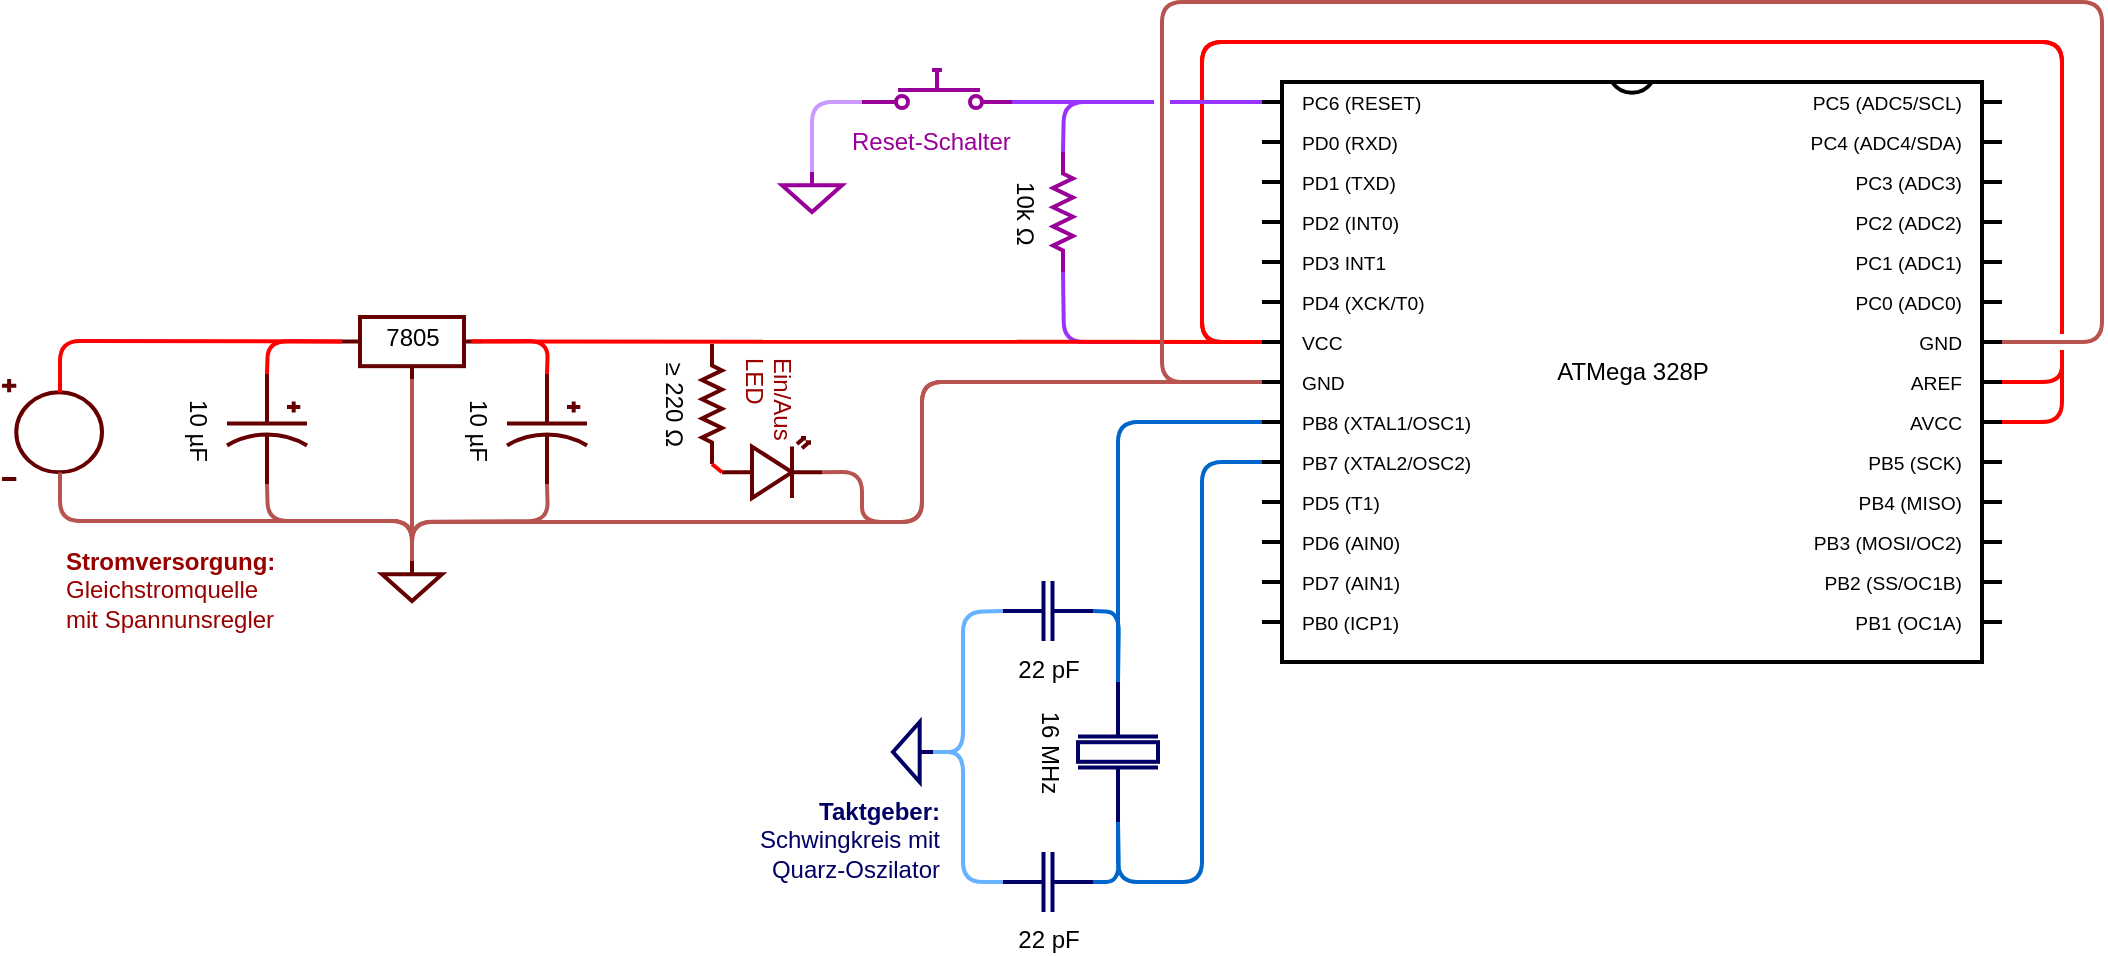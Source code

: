 <mxfile pages="2" version="11.2.4" type="device"><diagram name="Grundschaltung" id="7e0a89b8-554c-2b80-1dc8-d5c74ca68de4"><mxGraphModel dx="1808" dy="774" grid="1" gridSize="10" guides="1" tooltips="1" connect="1" arrows="1" fold="1" page="0" pageScale="1" pageWidth="1100" pageHeight="850" background="#ffffff" math="0" shadow="0"><root><mxCell id="0"/><mxCell id="1" parent="0"/><mxCell id="R-vUbkfp-k2koUblmmPQ-67" value="" style="endArrow=none;html=1;strokeColor=#9933FF;strokeWidth=2;fontColor=#990099;entryX=0;entryY=0;entryDx=0;entryDy=130;entryPerimeter=0;exitX=1;exitY=0.5;exitDx=0;exitDy=0;exitPerimeter=0;jumpStyle=gap;" parent="1" source="R-vUbkfp-k2koUblmmPQ-57" target="R-vUbkfp-k2koUblmmPQ-1" edge="1"><mxGeometry width="100" relative="1" as="geometry"><mxPoint x="290" y="490" as="sourcePoint"/><mxPoint x="390" y="490" as="targetPoint"/><Array as="points"><mxPoint x="451" y="530"/></Array></mxGeometry></mxCell><mxCell id="R-vUbkfp-k2koUblmmPQ-1" value="ATMega 328P" style="shadow=0;dashed=0;align=center;fillColor=#ffffff;html=1;strokeWidth=2;shape=mxgraph.electrical.logic_gates.dual_inline_ic;labelNames=PC6 (RESET),PD0 (RXD),PD1 (TXD),PD2 (INT0),PD3 INT1,PD4 (XCK/T0),VCC,GND,PB8 (XTAL1/OSC1),PB7 (XTAL2/OSC2),PD5 (T1),PD6 (AIN0),PD7 (AIN1),PB0 (ICP1),PB1 (OC1A),PB2 (SS/OC1B),PB3 (MOSI/OC2),PB4 (MISO),PB5 (SCK),AVCC,AREF,GND,PC0 (ADC0),PC1 (ADC1),PC2 (ADC2),PC3 (ADC3),PC4 (ADC4/SDA),PC5 (ADC5/SCL);pinLabelType=cust;pinSpacing=20;labelCount=28;" parent="1" vertex="1"><mxGeometry x="550" y="400" width="370" height="290" as="geometry"/></mxCell><mxCell id="R-vUbkfp-k2koUblmmPQ-3" value="16 MHz" style="pointerEvents=1;verticalLabelPosition=bottom;shadow=0;dashed=0;align=center;fillColor=#ffffff;html=1;verticalAlign=top;strokeWidth=2;shape=mxgraph.electrical.miscellaneous.crystal_1;rotation=90;strokeColor=#000066;" parent="1" vertex="1"><mxGeometry x="443" y="715" width="70" height="40" as="geometry"/></mxCell><mxCell id="R-vUbkfp-k2koUblmmPQ-5" value="" style="verticalLabelPosition=bottom;shadow=0;dashed=0;align=center;fillColor=#ffffff;html=1;verticalAlign=top;strokeWidth=2;shape=mxgraph.electrical.abstract.voltage_regulator;strokeColor=#660000;" parent="1" vertex="1"><mxGeometry x="90" y="517.5" width="70" height="31" as="geometry"/></mxCell><mxCell id="R-vUbkfp-k2koUblmmPQ-6" value="&lt;div&gt;7805&lt;/div&gt;" style="text;html=1;resizable=0;points=[];autosize=1;align=center;verticalAlign=top;spacingTop=-4;strokeColor=none;" parent="1" vertex="1"><mxGeometry x="105" y="517.5" width="40" height="20" as="geometry"/></mxCell><mxCell id="R-vUbkfp-k2koUblmmPQ-9" value="" style="pointerEvents=1;verticalLabelPosition=bottom;shadow=0;dashed=0;align=center;fillColor=#ffffff;html=1;verticalAlign=top;strokeWidth=2;shape=mxgraph.electrical.signal_sources.signal_ground;strokeColor=#660000;" parent="1" vertex="1"><mxGeometry x="110" y="639.5" width="30" height="20" as="geometry"/></mxCell><mxCell id="R-vUbkfp-k2koUblmmPQ-10" value="" style="endArrow=none;html=1;strokeColor=#b85450;strokeWidth=2;entryX=0;entryY=0;entryDx=0;entryDy=150;entryPerimeter=0;jumpStyle=gap;exitX=0.5;exitY=0;exitDx=0;exitDy=0;exitPerimeter=0;fillColor=#f8cecc;" parent="1" source="R-vUbkfp-k2koUblmmPQ-9" target="R-vUbkfp-k2koUblmmPQ-1" edge="1"><mxGeometry width="100" relative="1" as="geometry"><mxPoint x="365" y="560" as="sourcePoint"/><mxPoint x="485" y="770" as="targetPoint"/><Array as="points"><mxPoint x="125" y="620"/><mxPoint x="285" y="620"/><mxPoint x="380" y="620"/><mxPoint x="380" y="550"/></Array></mxGeometry></mxCell><mxCell id="R-vUbkfp-k2koUblmmPQ-11" value="" style="endArrow=none;html=1;strokeColor=#FF0000;strokeWidth=2;entryX=0;entryY=0;entryDx=0;entryDy=130;entryPerimeter=0;exitX=1;exitY=0.395;exitDx=0;exitDy=0;exitPerimeter=0;jumpStyle=gap;" parent="1" source="R-vUbkfp-k2koUblmmPQ-5" target="R-vUbkfp-k2koUblmmPQ-1" edge="1"><mxGeometry width="100" relative="1" as="geometry"><mxPoint x="315" y="530" as="sourcePoint"/><mxPoint x="415" y="530" as="targetPoint"/></mxGeometry></mxCell><mxCell id="R-vUbkfp-k2koUblmmPQ-12" value="" style="endArrow=none;html=1;strokeColor=#b85450;strokeWidth=2;entryX=0.5;entryY=1;entryDx=0;entryDy=0;entryPerimeter=0;exitX=0.5;exitY=0;exitDx=0;exitDy=0;exitPerimeter=0;jumpStyle=gap;fillColor=#f8cecc;" parent="1" source="R-vUbkfp-k2koUblmmPQ-9" target="R-vUbkfp-k2koUblmmPQ-5" edge="1"><mxGeometry width="100" relative="1" as="geometry"><mxPoint x="125" y="709.5" as="sourcePoint"/><mxPoint x="225" y="709.5" as="targetPoint"/></mxGeometry></mxCell><mxCell id="R-vUbkfp-k2koUblmmPQ-13" value="" style="pointerEvents=1;verticalLabelPosition=bottom;shadow=0;dashed=0;align=center;fillColor=#ffffff;html=1;verticalAlign=top;strokeWidth=2;shape=mxgraph.electrical.signal_sources.dc_source_1;strokeColor=#660000;" parent="1" vertex="1"><mxGeometry x="-80" y="548.5" width="50" height="50" as="geometry"/></mxCell><mxCell id="R-vUbkfp-k2koUblmmPQ-14" value="" style="endArrow=none;html=1;strokeColor=#FF0000;strokeWidth=2;exitX=0.58;exitY=0.135;exitDx=0;exitDy=0;exitPerimeter=0;entryX=0;entryY=0.395;entryDx=0;entryDy=0;entryPerimeter=0;jumpStyle=gap;" parent="1" source="R-vUbkfp-k2koUblmmPQ-13" target="R-vUbkfp-k2koUblmmPQ-5" edge="1"><mxGeometry width="100" relative="1" as="geometry"><mxPoint x="55" y="669.5" as="sourcePoint"/><mxPoint x="155" y="669.5" as="targetPoint"/><Array as="points"><mxPoint x="-51" y="529.5"/></Array></mxGeometry></mxCell><mxCell id="R-vUbkfp-k2koUblmmPQ-15" value="" style="endArrow=none;html=1;strokeColor=#b85450;strokeWidth=2;exitX=0.58;exitY=0.935;exitDx=0;exitDy=0;exitPerimeter=0;entryX=0.5;entryY=0;entryDx=0;entryDy=0;entryPerimeter=0;jumpStyle=gap;fillColor=#f8cecc;" parent="1" source="R-vUbkfp-k2koUblmmPQ-13" target="R-vUbkfp-k2koUblmmPQ-9" edge="1"><mxGeometry width="100" relative="1" as="geometry"><mxPoint x="85" y="669.5" as="sourcePoint"/><mxPoint x="135" y="589.5" as="targetPoint"/><Array as="points"><mxPoint x="-51" y="619.5"/><mxPoint x="125" y="619.5"/></Array></mxGeometry></mxCell><mxCell id="R-vUbkfp-k2koUblmmPQ-16" value="&lt;div&gt;&lt;b&gt;&lt;font color=&quot;#990000&quot;&gt;Stromversorgung:&lt;/font&gt;&lt;/b&gt;&lt;/div&gt;&lt;div&gt;&lt;font color=&quot;#990000&quot;&gt;Gleichstromquelle&lt;/font&gt;&lt;/div&gt;&lt;div&gt;&lt;font color=&quot;#990000&quot;&gt;mit Spannunsregler&lt;br&gt;&lt;/font&gt;&lt;/div&gt;" style="text;html=1;resizable=0;points=[];autosize=1;align=left;verticalAlign=top;spacingTop=-4;" parent="1" vertex="1"><mxGeometry x="-50" y="629.5" width="120" height="40" as="geometry"/></mxCell><mxCell id="R-vUbkfp-k2koUblmmPQ-17" value="10 µF" style="pointerEvents=1;verticalLabelPosition=bottom;shadow=0;dashed=0;align=center;fillColor=#ffffff;html=1;verticalAlign=top;strokeWidth=2;shape=mxgraph.electrical.capacitors.capacitor_3;rotation=90;strokeColor=#660000;" parent="1" vertex="1"><mxGeometry x="165" y="553.5" width="55" height="40" as="geometry"/></mxCell><mxCell id="R-vUbkfp-k2koUblmmPQ-18" value="10 µF" style="pointerEvents=1;verticalLabelPosition=bottom;shadow=0;dashed=0;align=center;fillColor=#ffffff;html=1;verticalAlign=top;strokeWidth=2;shape=mxgraph.electrical.capacitors.capacitor_3;rotation=90;strokeColor=#660000;" parent="1" vertex="1"><mxGeometry x="25" y="553.5" width="55" height="40" as="geometry"/></mxCell><mxCell id="R-vUbkfp-k2koUblmmPQ-19" value="" style="endArrow=none;html=1;strokeColor=#FF0000;strokeWidth=2;exitX=0;exitY=0.5;exitDx=0;exitDy=0;exitPerimeter=0;entryX=0;entryY=0.395;entryDx=0;entryDy=0;entryPerimeter=0;jumpStyle=gap;" parent="1" source="R-vUbkfp-k2koUblmmPQ-18" target="R-vUbkfp-k2koUblmmPQ-5" edge="1"><mxGeometry width="100" relative="1" as="geometry"><mxPoint y="729.5" as="sourcePoint"/><mxPoint x="100" y="729.5" as="targetPoint"/><Array as="points"><mxPoint x="53" y="529.5"/></Array></mxGeometry></mxCell><mxCell id="R-vUbkfp-k2koUblmmPQ-20" value="" style="endArrow=none;html=1;strokeColor=#b85450;strokeWidth=2;exitX=1;exitY=0.5;exitDx=0;exitDy=0;exitPerimeter=0;entryX=0.5;entryY=0;entryDx=0;entryDy=0;entryPerimeter=0;jumpStyle=gap;fillColor=#f8cecc;" parent="1" source="R-vUbkfp-k2koUblmmPQ-18" target="R-vUbkfp-k2koUblmmPQ-9" edge="1"><mxGeometry width="100" relative="1" as="geometry"><mxPoint x="60" y="689.5" as="sourcePoint"/><mxPoint x="160" y="689.5" as="targetPoint"/><Array as="points"><mxPoint x="53" y="619.5"/><mxPoint x="125" y="619.5"/></Array></mxGeometry></mxCell><mxCell id="R-vUbkfp-k2koUblmmPQ-21" value="" style="endArrow=none;html=1;strokeColor=#b85450;strokeWidth=2;exitX=1;exitY=0.5;exitDx=0;exitDy=0;exitPerimeter=0;entryX=0.5;entryY=0;entryDx=0;entryDy=0;entryPerimeter=0;jumpStyle=gap;fillColor=#f8cecc;" parent="1" source="R-vUbkfp-k2koUblmmPQ-17" target="R-vUbkfp-k2koUblmmPQ-9" edge="1"><mxGeometry width="100" relative="1" as="geometry"><mxPoint x="180" y="669.5" as="sourcePoint"/><mxPoint x="193" y="659.5" as="targetPoint"/><Array as="points"><mxPoint x="193" y="619.5"/><mxPoint x="125" y="620"/></Array></mxGeometry></mxCell><mxCell id="R-vUbkfp-k2koUblmmPQ-22" value="" style="endArrow=none;html=1;strokeColor=#FF0000;strokeWidth=2;exitX=0;exitY=0.5;exitDx=0;exitDy=0;exitPerimeter=0;entryX=0.923;entryY=0.392;entryDx=0;entryDy=0;entryPerimeter=0;jumpStyle=gap;" parent="1" source="R-vUbkfp-k2koUblmmPQ-17" target="R-vUbkfp-k2koUblmmPQ-5" edge="1"><mxGeometry width="100" relative="1" as="geometry"><mxPoint x="130" y="719.5" as="sourcePoint"/><mxPoint x="230" y="719.5" as="targetPoint"/><Array as="points"><mxPoint x="193" y="529.5"/></Array></mxGeometry></mxCell><mxCell id="R-vUbkfp-k2koUblmmPQ-25" value="" style="verticalLabelPosition=bottom;shadow=0;dashed=0;align=center;fillColor=#ffffff;html=1;verticalAlign=top;strokeWidth=2;shape=mxgraph.electrical.opto_electronics.led_2;pointerEvents=1;strokeColor=#660000;" parent="1" vertex="1"><mxGeometry x="280" y="578" width="50" height="30" as="geometry"/></mxCell><mxCell id="R-vUbkfp-k2koUblmmPQ-26" value="&lt;span class=&quot;box&quot;&gt;≥ &lt;/span&gt;220 &lt;span class=&quot;box&quot;&gt;Ω&lt;/span&gt;" style="pointerEvents=1;verticalLabelPosition=bottom;shadow=0;dashed=0;align=center;fillColor=#ffffff;html=1;verticalAlign=top;strokeWidth=2;shape=mxgraph.electrical.resistors.resistor_2;rotation=90;strokeColor=#660000;" parent="1" vertex="1"><mxGeometry x="245" y="556" width="60" height="10" as="geometry"/></mxCell><mxCell id="R-vUbkfp-k2koUblmmPQ-27" value="" style="endArrow=none;html=1;strokeColor=#FF0000;strokeWidth=2;exitX=1;exitY=0.5;exitDx=0;exitDy=0;exitPerimeter=0;entryX=0;entryY=0.57;entryDx=0;entryDy=0;entryPerimeter=0;jumpStyle=gap;" parent="1" source="R-vUbkfp-k2koUblmmPQ-26" target="R-vUbkfp-k2koUblmmPQ-25" edge="1"><mxGeometry width="100" relative="1" as="geometry"><mxPoint x="300" y="658" as="sourcePoint"/><mxPoint x="400" y="658" as="targetPoint"/></mxGeometry></mxCell><mxCell id="R-vUbkfp-k2koUblmmPQ-28" value="&lt;div&gt;&lt;font color=&quot;#990000&quot;&gt;Ein/Aus&lt;/font&gt;&lt;/div&gt;&lt;div&gt;&lt;font color=&quot;#990000&quot;&gt;LED&lt;/font&gt;&lt;/div&gt;" style="text;html=1;resizable=0;points=[];autosize=1;align=left;verticalAlign=top;spacingTop=-4;rotation=90;" parent="1" vertex="1"><mxGeometry x="275" y="551" width="60" height="30" as="geometry"/></mxCell><mxCell id="R-vUbkfp-k2koUblmmPQ-36" value="" style="endArrow=none;html=1;strokeColor=#b85450;strokeWidth=2;exitX=0;exitY=0;exitDx=0;exitDy=150;exitPerimeter=0;entryX=1;entryY=0;entryDx=0;entryDy=130;entryPerimeter=0;jumpStyle=gap;fillColor=#f8cecc;" parent="1" source="R-vUbkfp-k2koUblmmPQ-1" target="R-vUbkfp-k2koUblmmPQ-1" edge="1"><mxGeometry width="100" relative="1" as="geometry"><mxPoint x="430" y="660" as="sourcePoint"/><mxPoint x="530" y="660" as="targetPoint"/><Array as="points"><mxPoint x="500" y="550"/><mxPoint x="500" y="360"/><mxPoint x="970" y="360"/><mxPoint x="970" y="530"/></Array></mxGeometry></mxCell><mxCell id="R-vUbkfp-k2koUblmmPQ-37" value="" style="endArrow=none;html=1;strokeColor=#FF0000;strokeWidth=2;exitX=0;exitY=0;exitDx=0;exitDy=130;exitPerimeter=0;entryX=1;entryY=0;entryDx=0;entryDy=150;entryPerimeter=0;jumpStyle=gap;" parent="1" source="R-vUbkfp-k2koUblmmPQ-1" target="R-vUbkfp-k2koUblmmPQ-1" edge="1"><mxGeometry width="100" relative="1" as="geometry"><mxPoint x="430" y="870" as="sourcePoint"/><mxPoint x="530" y="870" as="targetPoint"/><Array as="points"><mxPoint x="520" y="530"/><mxPoint x="520" y="380"/><mxPoint x="950" y="380"/><mxPoint x="950" y="550"/></Array></mxGeometry></mxCell><mxCell id="R-vUbkfp-k2koUblmmPQ-38" value="" style="endArrow=none;html=1;strokeColor=#FF0000;strokeWidth=2;exitX=0;exitY=0;exitDx=0;exitDy=130;exitPerimeter=0;entryX=1;entryY=0;entryDx=0;entryDy=170;entryPerimeter=0;jumpStyle=gap;" parent="1" source="R-vUbkfp-k2koUblmmPQ-1" target="R-vUbkfp-k2koUblmmPQ-1" edge="1"><mxGeometry width="100" relative="1" as="geometry"><mxPoint x="880" y="580" as="sourcePoint"/><mxPoint x="980" y="580" as="targetPoint"/><Array as="points"><mxPoint x="520" y="530"/><mxPoint x="520" y="380"/><mxPoint x="950" y="380"/><mxPoint x="950" y="570"/></Array></mxGeometry></mxCell><mxCell id="R-vUbkfp-k2koUblmmPQ-41" value="" style="endArrow=none;html=1;strokeColor=#b85450;strokeWidth=2;fillColor=#f8cecc;jumpStyle=gap;entryX=0;entryY=0;entryDx=0;entryDy=150;entryPerimeter=0;exitX=1;exitY=0.57;exitDx=0;exitDy=0;exitPerimeter=0;" parent="1" source="R-vUbkfp-k2koUblmmPQ-25" target="R-vUbkfp-k2koUblmmPQ-1" edge="1"><mxGeometry width="100" relative="1" as="geometry"><mxPoint x="430" y="595" as="sourcePoint"/><mxPoint x="100" y="770" as="targetPoint"/><Array as="points"><mxPoint x="350" y="595"/><mxPoint x="350" y="620"/><mxPoint x="380" y="620"/><mxPoint x="380" y="550"/></Array></mxGeometry></mxCell><mxCell id="R-vUbkfp-k2koUblmmPQ-44" value="22 pF" style="pointerEvents=1;verticalLabelPosition=bottom;shadow=0;dashed=0;align=center;fillColor=#ffffff;html=1;verticalAlign=top;strokeWidth=2;shape=mxgraph.electrical.capacitors.capacitor_1;strokeColor=#000066;" parent="1" vertex="1"><mxGeometry x="420.5" y="785" width="45" height="30" as="geometry"/></mxCell><mxCell id="R-vUbkfp-k2koUblmmPQ-45" value="" style="endArrow=none;html=1;strokeColor=#0066CC;strokeWidth=2;exitX=1;exitY=0.5;exitDx=0;exitDy=0;exitPerimeter=0;entryX=1;entryY=0.5;entryDx=0;entryDy=0;entryPerimeter=0;jumpStyle=gap;fillColor=#dae8fc;" parent="1" source="R-vUbkfp-k2koUblmmPQ-44" target="R-vUbkfp-k2koUblmmPQ-3" edge="1"><mxGeometry width="100" relative="1" as="geometry"><mxPoint x="403" y="915" as="sourcePoint"/><mxPoint x="503" y="915" as="targetPoint"/><Array as="points"><mxPoint x="478.5" y="800"/></Array></mxGeometry></mxCell><mxCell id="R-vUbkfp-k2koUblmmPQ-47" value="22 pF" style="pointerEvents=1;verticalLabelPosition=bottom;shadow=0;dashed=0;align=center;fillColor=#ffffff;html=1;verticalAlign=top;strokeWidth=2;shape=mxgraph.electrical.capacitors.capacitor_1;strokeColor=#000066;" parent="1" vertex="1"><mxGeometry x="420.5" y="649.5" width="45" height="30" as="geometry"/></mxCell><mxCell id="R-vUbkfp-k2koUblmmPQ-48" value="" style="endArrow=none;html=1;strokeColor=#0066CC;strokeWidth=2;exitX=1;exitY=0.5;exitDx=0;exitDy=0;exitPerimeter=0;entryX=0;entryY=0.5;entryDx=0;entryDy=0;entryPerimeter=0;jumpStyle=gap;" parent="1" source="R-vUbkfp-k2koUblmmPQ-47" target="R-vUbkfp-k2koUblmmPQ-3" edge="1"><mxGeometry width="100" relative="1" as="geometry"><mxPoint x="486.5" y="874.5" as="sourcePoint"/><mxPoint x="586.5" y="874.5" as="targetPoint"/><Array as="points"><mxPoint x="478.5" y="665"/></Array></mxGeometry></mxCell><mxCell id="R-vUbkfp-k2koUblmmPQ-49" value="" style="pointerEvents=1;verticalLabelPosition=bottom;shadow=0;dashed=0;align=center;fillColor=#ffffff;html=1;verticalAlign=top;strokeWidth=2;shape=mxgraph.electrical.signal_sources.signal_ground;strokeColor=#000066;rotation=90;" parent="1" vertex="1"><mxGeometry x="360.5" y="725" width="30" height="20" as="geometry"/></mxCell><mxCell id="R-vUbkfp-k2koUblmmPQ-50" value="" style="endArrow=none;html=1;strokeColor=#66B2FF;strokeWidth=2;exitX=0.5;exitY=0;exitDx=0;exitDy=0;exitPerimeter=0;entryX=0;entryY=0.5;entryDx=0;entryDy=0;entryPerimeter=0;jumpStyle=gap;" parent="1" source="R-vUbkfp-k2koUblmmPQ-49" target="R-vUbkfp-k2koUblmmPQ-47" edge="1"><mxGeometry width="100" relative="1" as="geometry"><mxPoint x="380.5" y="905" as="sourcePoint"/><mxPoint x="480.5" y="905" as="targetPoint"/><Array as="points"><mxPoint x="400.5" y="735"/><mxPoint x="400.5" y="665"/></Array></mxGeometry></mxCell><mxCell id="R-vUbkfp-k2koUblmmPQ-51" value="" style="endArrow=none;html=1;strokeColor=#66B2FF;strokeWidth=2;exitX=0.5;exitY=0;exitDx=0;exitDy=0;exitPerimeter=0;entryX=0;entryY=0.5;entryDx=0;entryDy=0;entryPerimeter=0;jumpStyle=gap;" parent="1" source="R-vUbkfp-k2koUblmmPQ-49" target="R-vUbkfp-k2koUblmmPQ-44" edge="1"><mxGeometry width="100" relative="1" as="geometry"><mxPoint x="310.5" y="845" as="sourcePoint"/><mxPoint x="410.5" y="845" as="targetPoint"/><Array as="points"><mxPoint x="400.5" y="735"/><mxPoint x="400.5" y="800"/></Array></mxGeometry></mxCell><mxCell id="R-vUbkfp-k2koUblmmPQ-52" value="" style="endArrow=none;html=1;strokeColor=#0066CC;strokeWidth=2;exitX=0;exitY=0.5;exitDx=0;exitDy=0;exitPerimeter=0;entryX=0;entryY=0;entryDx=0;entryDy=170;entryPerimeter=0;jumpStyle=gap;" parent="1" source="R-vUbkfp-k2koUblmmPQ-3" target="R-vUbkfp-k2koUblmmPQ-1" edge="1"><mxGeometry width="100" relative="1" as="geometry"><mxPoint x="540" y="810" as="sourcePoint"/><mxPoint x="640" y="810" as="targetPoint"/><Array as="points"><mxPoint x="478" y="670"/><mxPoint x="478" y="570"/></Array></mxGeometry></mxCell><mxCell id="R-vUbkfp-k2koUblmmPQ-53" value="" style="endArrow=none;html=1;strokeColor=#0066CC;strokeWidth=2;exitX=1;exitY=0.5;exitDx=0;exitDy=0;exitPerimeter=0;entryX=0;entryY=0;entryDx=0;entryDy=190;entryPerimeter=0;jumpStyle=gap;" parent="1" source="R-vUbkfp-k2koUblmmPQ-3" target="R-vUbkfp-k2koUblmmPQ-1" edge="1"><mxGeometry width="100" relative="1" as="geometry"><mxPoint x="510" y="800" as="sourcePoint"/><mxPoint x="610" y="800" as="targetPoint"/><Array as="points"><mxPoint x="478" y="800"/><mxPoint x="520" y="800"/><mxPoint x="520" y="590"/></Array></mxGeometry></mxCell><mxCell id="R-vUbkfp-k2koUblmmPQ-54" value="&lt;div&gt;&lt;font&gt;&lt;b&gt;Taktgeber:&lt;/b&gt;&lt;/font&gt;&lt;/div&gt;&lt;div&gt;&lt;font&gt;Schwingkreis mit &lt;/font&gt;&lt;/div&gt;&lt;div&gt;&lt;font&gt;Quarz-Oszilator&lt;br&gt;&lt;/font&gt;&lt;/div&gt;" style="text;html=1;resizable=0;points=[];autosize=1;align=right;verticalAlign=top;spacingTop=-4;fontColor=#000066;" parent="1" vertex="1"><mxGeometry x="280" y="755" width="110" height="40" as="geometry"/></mxCell><mxCell id="R-vUbkfp-k2koUblmmPQ-57" value="10k &lt;span class=&quot;box&quot;&gt;Ω&lt;/span&gt;" style="pointerEvents=1;verticalLabelPosition=bottom;shadow=0;dashed=0;align=center;fillColor=#ffffff;html=1;verticalAlign=top;strokeWidth=2;shape=mxgraph.electrical.resistors.resistor_2;rotation=90;strokeColor=#990099;" parent="1" vertex="1"><mxGeometry x="420.5" y="460" width="60" height="10" as="geometry"/></mxCell><mxCell id="R-vUbkfp-k2koUblmmPQ-58" value="" style="pointerEvents=1;verticalLabelPosition=bottom;shadow=0;dashed=0;align=center;fillColor=#ffffff;html=1;verticalAlign=top;strokeWidth=2;shape=mxgraph.electrical.signal_sources.signal_ground;strokeColor=#990099;rotation=0;" parent="1" vertex="1"><mxGeometry x="310" y="445" width="30" height="20" as="geometry"/></mxCell><mxCell id="R-vUbkfp-k2koUblmmPQ-59" value="" style="pointerEvents=1;verticalLabelPosition=bottom;shadow=0;dashed=0;align=center;fillColor=#ffffff;html=1;verticalAlign=top;strokeWidth=2;shape=mxgraph.electrical.electro-mechanical.push_switch_no;fontColor=#000066;strokeColor=#990099;" parent="1" vertex="1"><mxGeometry x="350" y="394" width="75" height="19" as="geometry"/></mxCell><mxCell id="R-vUbkfp-k2koUblmmPQ-60" value="Reset-Schalter" style="text;html=1;resizable=0;points=[];autosize=1;align=left;verticalAlign=top;spacingTop=-4;fontColor=#990099;" parent="1" vertex="1"><mxGeometry x="343" y="420" width="100" height="20" as="geometry"/></mxCell><mxCell id="R-vUbkfp-k2koUblmmPQ-62" value="" style="endArrow=none;html=1;strokeColor=#9933FF;strokeWidth=2;fontColor=#990099;exitX=0;exitY=0;exitDx=0;exitDy=10;exitPerimeter=0;entryX=0;entryY=0.5;entryDx=0;entryDy=0;entryPerimeter=0;jumpStyle=gap;" parent="1" source="R-vUbkfp-k2koUblmmPQ-1" target="R-vUbkfp-k2koUblmmPQ-57" edge="1"><mxGeometry width="100" relative="1" as="geometry"><mxPoint x="247.5" y="970" as="sourcePoint"/><mxPoint x="347.5" y="970" as="targetPoint"/><Array as="points"><mxPoint x="451" y="410"/></Array></mxGeometry></mxCell><mxCell id="R-vUbkfp-k2koUblmmPQ-65" value="" style="endArrow=none;html=1;strokeColor=#CC99FF;strokeWidth=2;fontColor=#990099;exitX=0;exitY=0.84;exitDx=0;exitDy=0;exitPerimeter=0;entryX=0.5;entryY=0;entryDx=0;entryDy=0;entryPerimeter=0;jumpStyle=gap;fillColor=#e1d5e7;" parent="1" source="R-vUbkfp-k2koUblmmPQ-59" target="R-vUbkfp-k2koUblmmPQ-58" edge="1"><mxGeometry width="100" relative="1" as="geometry"><mxPoint x="247.5" y="900" as="sourcePoint"/><mxPoint x="347.5" y="900" as="targetPoint"/><Array as="points"><mxPoint x="325" y="410"/></Array></mxGeometry></mxCell><mxCell id="R-vUbkfp-k2koUblmmPQ-66" value="" style="endArrow=none;html=1;strokeColor=#9933FF;strokeWidth=2;fontColor=#990099;exitX=1;exitY=0.84;exitDx=0;exitDy=0;exitPerimeter=0;entryX=0;entryY=0;entryDx=0;entryDy=10;entryPerimeter=0;jumpStyle=gap;" parent="1" source="R-vUbkfp-k2koUblmmPQ-59" target="R-vUbkfp-k2koUblmmPQ-1" edge="1"><mxGeometry width="100" relative="1" as="geometry"><mxPoint x="337" y="369" as="sourcePoint"/><mxPoint x="460" y="360" as="targetPoint"/></mxGeometry></mxCell></root></mxGraphModel></diagram><diagram id="3DWiXxbu8J3Wpcb33vPO" name="LED-Matrix"><mxGraphModel dx="1808" dy="1174" grid="1" gridSize="10" guides="1" tooltips="1" connect="1" arrows="1" fold="1" page="0" pageScale="1" pageWidth="827" pageHeight="1169" math="0" shadow="0"><root><mxCell id="T-JjVf2X_12lPP-wKbny-0"/><mxCell id="T-JjVf2X_12lPP-wKbny-1" parent="T-JjVf2X_12lPP-wKbny-0"/><mxCell id="T-JjVf2X_12lPP-wKbny-2" value="&lt;div&gt;LED-Matrix&lt;/div&gt;&lt;div&gt;MAX7219&lt;br&gt;&lt;/div&gt;" style="shadow=0;dashed=0;align=center;fillColor=#ffffff;html=1;strokeWidth=2;shape=mxgraph.electrical.logic_gates.dual_inline_ic;labelNames=VCC,GND,CLK,DIn,CS/Load;labelCount=5;pinLabelType=cust;" parent="T-JjVf2X_12lPP-wKbny-1" vertex="1"><mxGeometry x="40" y="320" width="170" height="110" as="geometry"/></mxCell><mxCell id="OC3Yd5sOnrfzuJSNOcQg-0" value="ATMega 328P" style="shadow=0;dashed=0;align=center;fillColor=#ffffff;html=1;strokeWidth=2;shape=mxgraph.electrical.logic_gates.dual_inline_ic;labelNames=PC6 (RESET),PD0 (RXD),PD1 (TXD),PD2 (INT0),PD3 INT1,PD4 (XCK/T0),VCC,GND,PB8 (XTAL1/OSC1),PB7 (XTAL2/OSC2),PD5 (T1),PD6 (AIN0),PD7 (AIN1),PB0 (ICP1),PB1 (OC1A),PB2 (SS/OC1B),PB3 (MOSI/OC2),PB4 (MISO),PB5 (SCK),AVCC,AREF,GND,PC0 (ADC0),PC1 (ADC1),PC2 (ADC2),PC3 (ADC3),PC4 (ADC4/SDA),PC5 (ADC5/SCL);pinLabelType=cust;pinSpacing=20;labelCount=28;" parent="T-JjVf2X_12lPP-wKbny-1" vertex="1"><mxGeometry x="40" y="-40" width="370" height="290" as="geometry"/></mxCell><mxCell id="OC3Yd5sOnrfzuJSNOcQg-15" value="1k &lt;span class=&quot;box&quot;&gt;Ω&lt;/span&gt;" style="pointerEvents=1;verticalLabelPosition=bottom;shadow=0;dashed=0;align=center;fillColor=#ffffff;html=1;verticalAlign=top;strokeWidth=2;shape=mxgraph.electrical.resistors.resistor_2;" parent="T-JjVf2X_12lPP-wKbny-1" vertex="1"><mxGeometry x="-72.5" y="65.5" width="55" height="9" as="geometry"/></mxCell><mxCell id="OC3Yd5sOnrfzuJSNOcQg-16" value="Taster" style="pointerEvents=1;verticalLabelPosition=bottom;shadow=0;dashed=0;align=center;fillColor=#ffffff;html=1;verticalAlign=top;strokeWidth=2;shape=mxgraph.electrical.electro-mechanical.push_switch_no;rotation=-90;" parent="T-JjVf2X_12lPP-wKbny-1" vertex="1"><mxGeometry x="-240" y="100" width="70" height="30" as="geometry"/></mxCell><mxCell id="OC3Yd5sOnrfzuJSNOcQg-17" value="10 µF" style="pointerEvents=1;verticalLabelPosition=bottom;shadow=0;dashed=0;align=center;fillColor=#ffffff;html=1;verticalAlign=top;strokeWidth=2;shape=mxgraph.electrical.capacitors.capacitor_3;rotation=-90;flipH=1;" parent="T-JjVf2X_12lPP-wKbny-1" vertex="1"><mxGeometry x="-162" y="88" width="50" height="45" as="geometry"/></mxCell><mxCell id="OC3Yd5sOnrfzuJSNOcQg-24" value="" style="endArrow=none;html=1;strokeColor=#FF8000;strokeWidth=2;fontColor=#990099;entryX=0;entryY=0;entryDx=0;entryDy=110;entryPerimeter=0;exitX=1;exitY=0.5;exitDx=0;exitDy=0;exitPerimeter=0;jumpStyle=gap;" parent="T-JjVf2X_12lPP-wKbny-1" source="OC3Yd5sOnrfzuJSNOcQg-15" target="OC3Yd5sOnrfzuJSNOcQg-0" edge="1"><mxGeometry width="100" relative="1" as="geometry"><mxPoint x="-120" y="150" as="sourcePoint"/><mxPoint x="-20" y="150" as="targetPoint"/></mxGeometry></mxCell><mxCell id="OC3Yd5sOnrfzuJSNOcQg-29" value="" style="endArrow=none;html=1;strokeColor=#990000;strokeWidth=2;fontColor=#990099;entryX=0;entryY=0;entryDx=0;entryDy=130;entryPerimeter=0;exitX=0;exitY=0;exitDx=0;exitDy=10;exitPerimeter=0;jumpStyle=gap;" parent="T-JjVf2X_12lPP-wKbny-1" source="T-JjVf2X_12lPP-wKbny-2" target="OC3Yd5sOnrfzuJSNOcQg-0" edge="1"><mxGeometry width="100" relative="1" as="geometry"><mxPoint x="-160" y="270" as="sourcePoint"/><mxPoint x="-60" y="270" as="targetPoint"/><Array as="points"><mxPoint x="20" y="330"/><mxPoint x="20" y="90"/></Array></mxGeometry></mxCell><mxCell id="OC3Yd5sOnrfzuJSNOcQg-30" value="" style="endArrow=none;html=1;strokeColor=#990000;strokeWidth=2;fontColor=#990099;entryX=0;entryY=0;entryDx=0;entryDy=150;entryPerimeter=0;exitX=0;exitY=0;exitDx=0;exitDy=30;exitPerimeter=0;jumpStyle=gap;" parent="T-JjVf2X_12lPP-wKbny-1" source="T-JjVf2X_12lPP-wKbny-2" target="OC3Yd5sOnrfzuJSNOcQg-0" edge="1"><mxGeometry width="100" relative="1" as="geometry"><mxPoint x="-270" y="370" as="sourcePoint"/><mxPoint x="-170" y="370" as="targetPoint"/><Array as="points"><mxPoint y="350"/><mxPoint y="110"/></Array></mxGeometry></mxCell><mxCell id="OC3Yd5sOnrfzuJSNOcQg-31" value="" style="endArrow=none;html=1;strokeColor=#009999;strokeWidth=2;fontColor=#990099;exitX=0;exitY=0;exitDx=0;exitDy=210;exitPerimeter=0;jumpStyle=gap;entryX=0;entryY=0;entryDx=0;entryDy=50;entryPerimeter=0;" parent="T-JjVf2X_12lPP-wKbny-1" source="OC3Yd5sOnrfzuJSNOcQg-0" target="T-JjVf2X_12lPP-wKbny-2" edge="1"><mxGeometry width="100" relative="1" as="geometry"><mxPoint x="-200" y="460" as="sourcePoint"/><mxPoint x="40" y="390" as="targetPoint"/><Array as="points"><mxPoint x="-40" y="170"/><mxPoint x="-40" y="370"/></Array></mxGeometry></mxCell><mxCell id="OC3Yd5sOnrfzuJSNOcQg-32" value="" style="endArrow=none;html=1;strokeColor=#009999;strokeWidth=2;fontColor=#990099;entryX=0;entryY=0;entryDx=0;entryDy=230;entryPerimeter=0;exitX=0;exitY=0;exitDx=0;exitDy=70;exitPerimeter=0;jumpStyle=gap;" parent="T-JjVf2X_12lPP-wKbny-1" source="T-JjVf2X_12lPP-wKbny-2" target="OC3Yd5sOnrfzuJSNOcQg-0" edge="1"><mxGeometry width="100" relative="1" as="geometry"><mxPoint x="-250" y="270" as="sourcePoint"/><mxPoint x="-150" y="270" as="targetPoint"/><Array as="points"><mxPoint x="-60" y="390"/><mxPoint x="-60" y="190"/></Array></mxGeometry></mxCell><mxCell id="OC3Yd5sOnrfzuJSNOcQg-33" value="" style="endArrow=none;html=1;strokeColor=#009999;strokeWidth=2;fontColor=#990099;entryX=0;entryY=0;entryDx=0;entryDy=250;entryPerimeter=0;exitX=0;exitY=0;exitDx=0;exitDy=90;exitPerimeter=0;jumpStyle=gap;" parent="T-JjVf2X_12lPP-wKbny-1" source="T-JjVf2X_12lPP-wKbny-2" target="OC3Yd5sOnrfzuJSNOcQg-0" edge="1"><mxGeometry width="100" relative="1" as="geometry"><mxPoint x="-160" y="350" as="sourcePoint"/><mxPoint x="-60" y="350" as="targetPoint"/><Array as="points"><mxPoint x="-80" y="410"/><mxPoint x="-80" y="210"/></Array></mxGeometry></mxCell><mxCell id="OC3Yd5sOnrfzuJSNOcQg-28" value="" style="endArrow=none;html=1;strokeColor=#FF8000;strokeWidth=2;fontColor=#990099;exitX=1;exitY=0.5;exitDx=0;exitDy=0;exitPerimeter=0;entryX=0;entryY=0;entryDx=0;entryDy=150;entryPerimeter=0;jumpStyle=gap;" parent="T-JjVf2X_12lPP-wKbny-1" source="OC3Yd5sOnrfzuJSNOcQg-17" target="OC3Yd5sOnrfzuJSNOcQg-0" edge="1"><mxGeometry width="100" relative="1" as="geometry"><mxPoint x="-180" y="180" as="sourcePoint"/><mxPoint x="-80" y="180" as="targetPoint"/><Array as="points"><mxPoint x="-137" y="160"/><mxPoint x="-80" y="160"/><mxPoint x="-80" y="110"/></Array></mxGeometry></mxCell><mxCell id="OC3Yd5sOnrfzuJSNOcQg-34" value="" style="endArrow=none;html=1;strokeColor=#FF8000;strokeWidth=2;fontColor=#990099;exitX=0;exitY=0.5;exitDx=0;exitDy=0;exitPerimeter=0;entryX=0;entryY=0.5;entryDx=0;entryDy=0;entryPerimeter=0;jumpStyle=gap;" parent="T-JjVf2X_12lPP-wKbny-1" source="OC3Yd5sOnrfzuJSNOcQg-17" target="OC3Yd5sOnrfzuJSNOcQg-15" edge="1"><mxGeometry width="100" relative="1" as="geometry"><mxPoint x="-170" y="40" as="sourcePoint"/><mxPoint x="-70" y="40" as="targetPoint"/><Array as="points"><mxPoint x="-137" y="70"/></Array></mxGeometry></mxCell><mxCell id="OC3Yd5sOnrfzuJSNOcQg-35" value="" style="endArrow=none;html=1;strokeColor=#FF8000;strokeWidth=2;fontColor=#990099;exitX=1;exitY=0.84;exitDx=0;exitDy=0;exitPerimeter=0;entryX=0;entryY=0.5;entryDx=0;entryDy=0;entryPerimeter=0;jumpStyle=gap;" parent="T-JjVf2X_12lPP-wKbny-1" source="OC3Yd5sOnrfzuJSNOcQg-16" target="OC3Yd5sOnrfzuJSNOcQg-15" edge="1"><mxGeometry width="100" relative="1" as="geometry"><mxPoint x="-220" y="450" as="sourcePoint"/><mxPoint x="-120" y="450" as="targetPoint"/><Array as="points"><mxPoint x="-195" y="70"/></Array></mxGeometry></mxCell><mxCell id="OC3Yd5sOnrfzuJSNOcQg-37" value="" style="endArrow=none;html=1;strokeColor=#FF8000;strokeWidth=2;fontColor=#990099;exitX=0;exitY=0.84;exitDx=0;exitDy=0;exitPerimeter=0;" parent="T-JjVf2X_12lPP-wKbny-1" source="OC3Yd5sOnrfzuJSNOcQg-16" edge="1"><mxGeometry width="100" relative="1" as="geometry"><mxPoint x="-220" y="280" as="sourcePoint"/><mxPoint x="-120" y="160" as="targetPoint"/><Array as="points"><mxPoint x="-195" y="160"/></Array></mxGeometry></mxCell></root></mxGraphModel></diagram></mxfile>